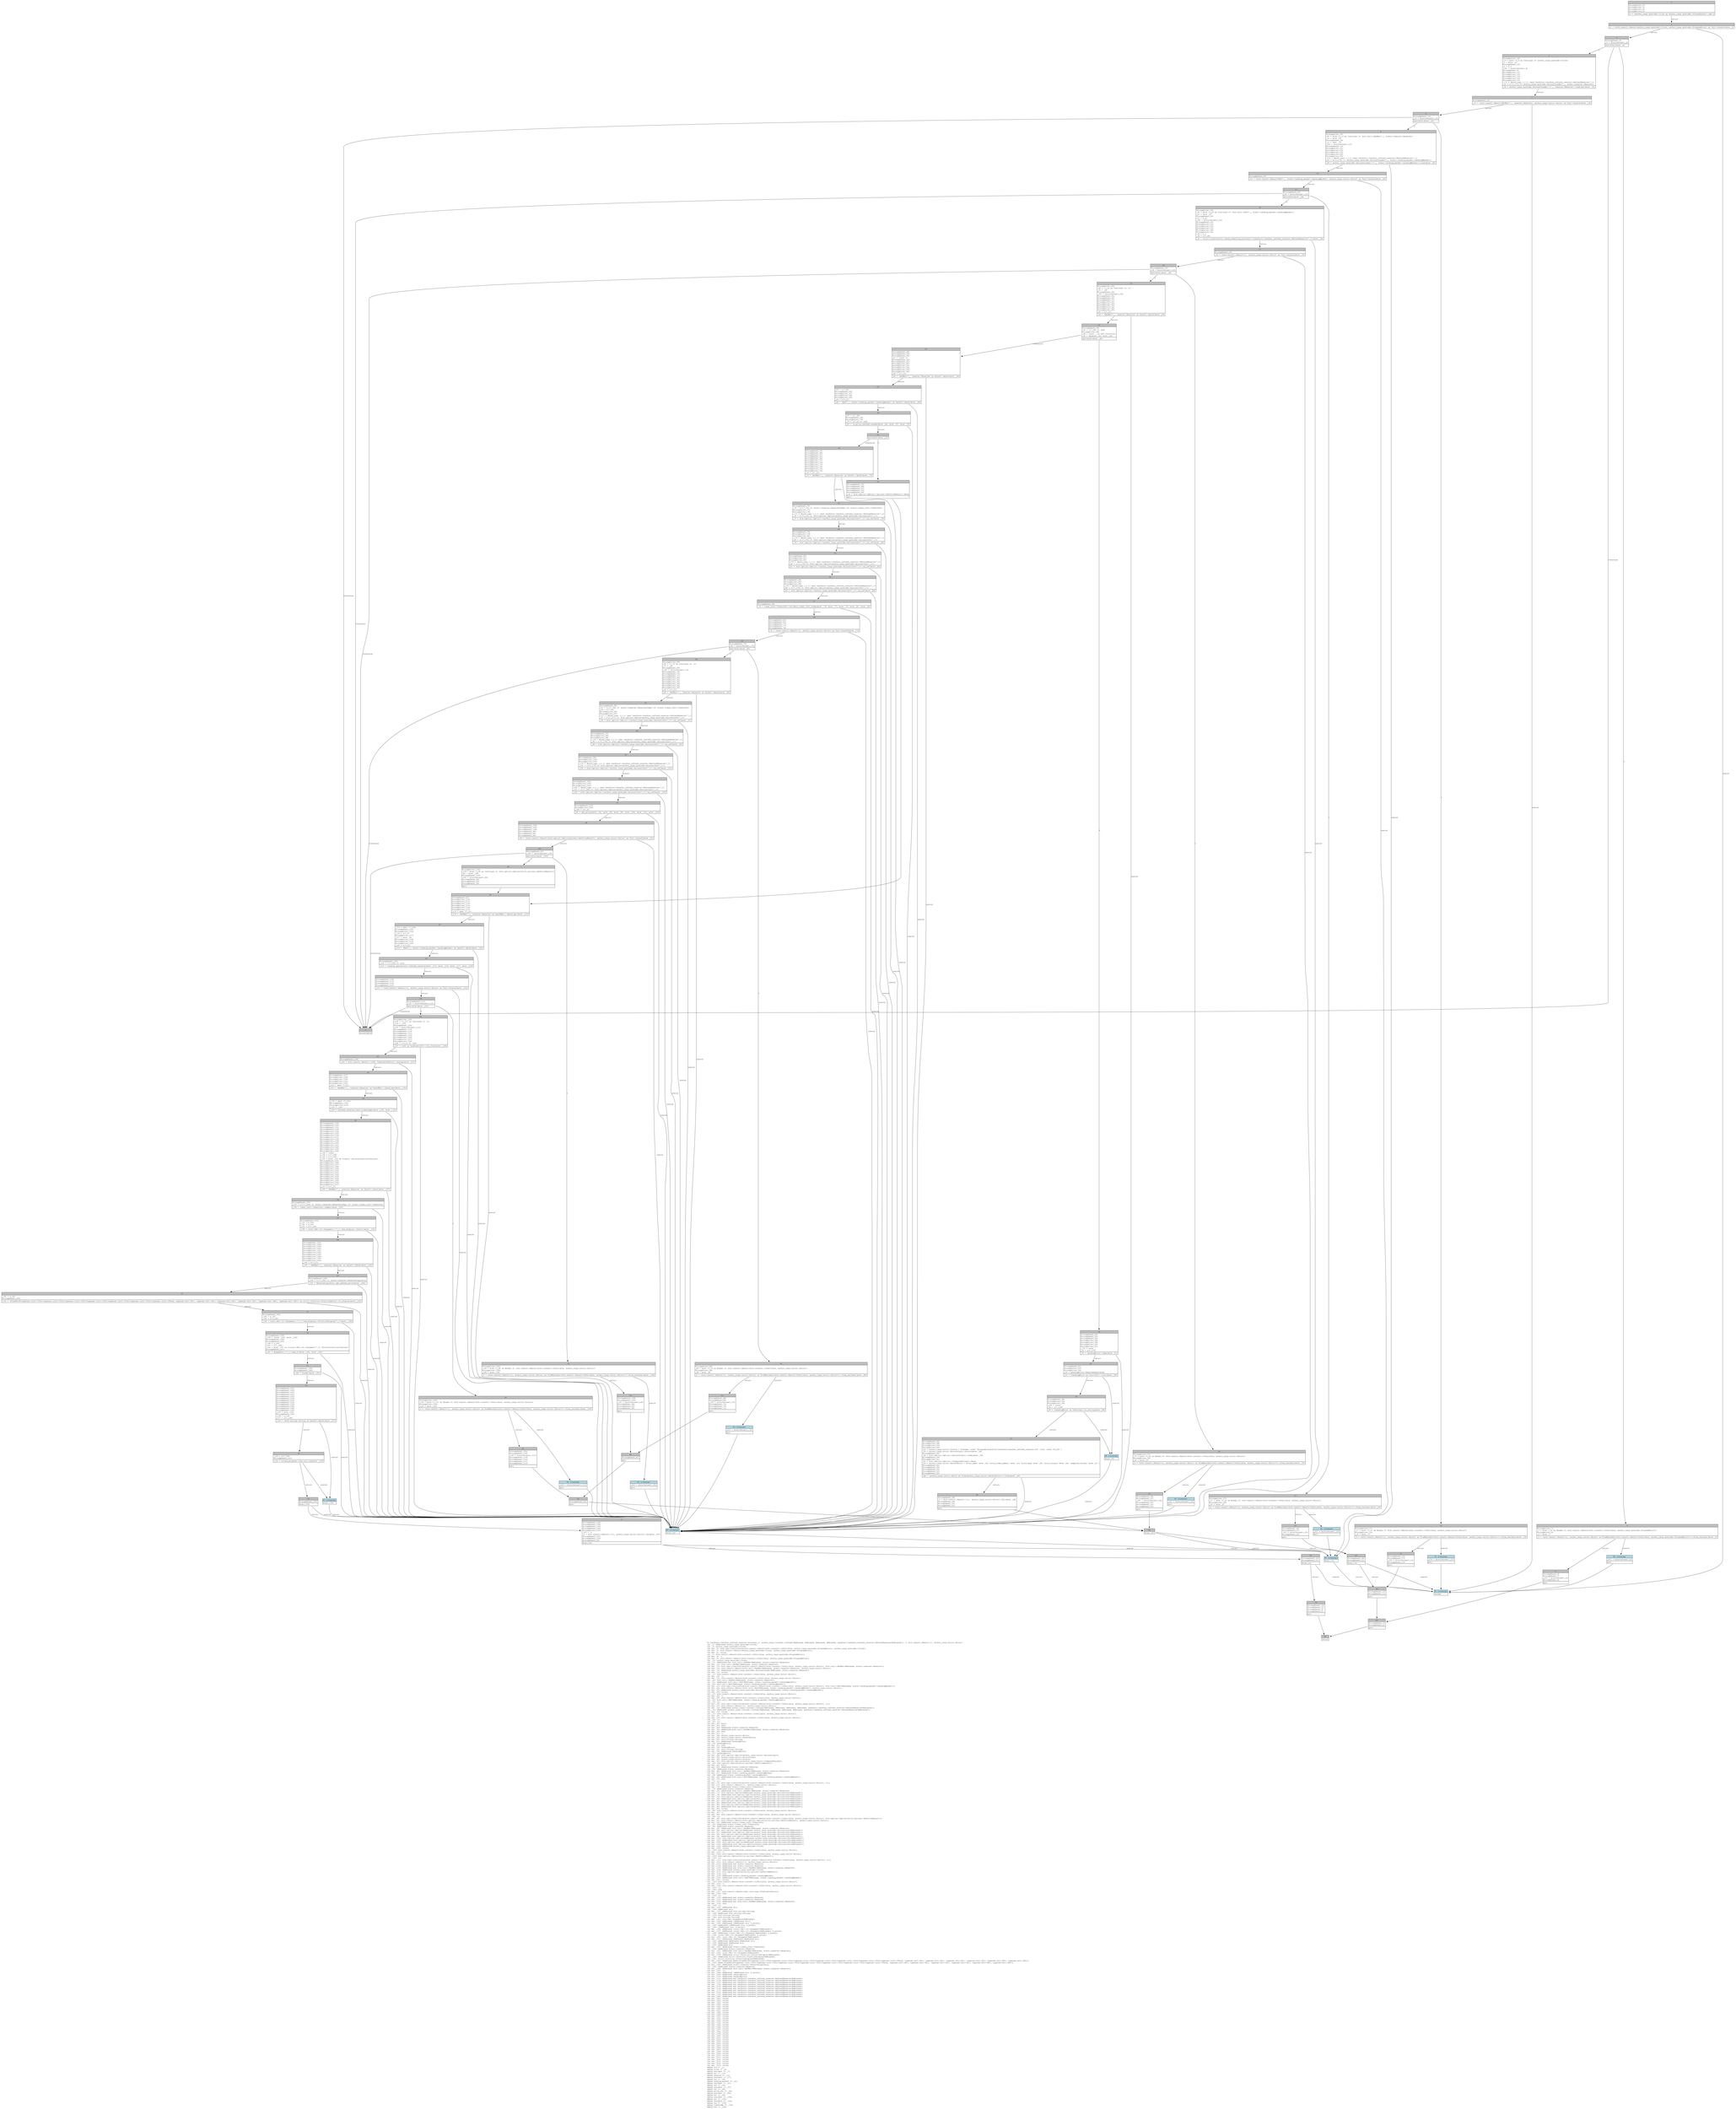 digraph Mir_0_531 {
    graph [fontname="Courier, monospace"];
    node [fontname="Courier, monospace"];
    edge [fontname="Courier, monospace"];
    label=<fn handlers::handler_refresh_reserve::process(_1: anchor_lang::context::Context&lt;ReErased, ReErased, ReErased, ReErased, handlers::handler_refresh_reserve::RefreshReserve&lt;ReErased&gt;&gt;) -&gt; std::result::Result&lt;(), anchor_lang::error::Error&gt;<br align="left"/>let _2: &amp;ReErased anchor_lang::prelude::Clock;<br align="left"/>let _3: anchor_lang::prelude::Clock;<br align="left"/>let mut _4: std::ops::ControlFlow&lt;std::result::Result&lt;std::convert::Infallible, anchor_lang::prelude::ProgramError&gt;, anchor_lang::prelude::Clock&gt;;<br align="left"/>let mut _5: std::result::Result&lt;anchor_lang::prelude::Clock, anchor_lang::prelude::ProgramError&gt;;<br align="left"/>let mut _6: isize;<br align="left"/>let _7: std::result::Result&lt;std::convert::Infallible, anchor_lang::prelude::ProgramError&gt;;<br align="left"/>let mut _8: !;<br align="left"/>let mut _9: std::result::Result&lt;std::convert::Infallible, anchor_lang::prelude::ProgramError&gt;;<br align="left"/>let _10: anchor_lang::prelude::Clock;<br align="left"/>let _11: &amp;ReErased mut std::cell::RefMut&lt;ReErased, state::reserve::Reserve&gt;;<br align="left"/>let mut _12: std::cell::RefMut&lt;ReErased, state::reserve::Reserve&gt;;<br align="left"/>let mut _13: std::ops::ControlFlow&lt;std::result::Result&lt;std::convert::Infallible, anchor_lang::error::Error&gt;, std::cell::RefMut&lt;ReErased, state::reserve::Reserve&gt;&gt;;<br align="left"/>let mut _14: std::result::Result&lt;std::cell::RefMut&lt;ReErased, state::reserve::Reserve&gt;, anchor_lang::error::Error&gt;;<br align="left"/>let mut _15: &amp;ReErased anchor_lang::prelude::AccountLoader&lt;ReErased, state::reserve::Reserve&gt;;<br align="left"/>let mut _16: isize;<br align="left"/>let _17: std::result::Result&lt;std::convert::Infallible, anchor_lang::error::Error&gt;;<br align="left"/>let mut _18: !;<br align="left"/>let mut _19: std::result::Result&lt;std::convert::Infallible, anchor_lang::error::Error&gt;;<br align="left"/>let _20: std::cell::RefMut&lt;ReErased, state::reserve::Reserve&gt;;<br align="left"/>let _21: &amp;ReErased std::cell::Ref&lt;ReErased, state::lending_market::LendingMarket&gt;;<br align="left"/>let _22: std::cell::Ref&lt;ReErased, state::lending_market::LendingMarket&gt;;<br align="left"/>let mut _23: std::ops::ControlFlow&lt;std::result::Result&lt;std::convert::Infallible, anchor_lang::error::Error&gt;, std::cell::Ref&lt;ReErased, state::lending_market::LendingMarket&gt;&gt;;<br align="left"/>let mut _24: std::result::Result&lt;std::cell::Ref&lt;ReErased, state::lending_market::LendingMarket&gt;, anchor_lang::error::Error&gt;;<br align="left"/>let mut _25: &amp;ReErased anchor_lang::prelude::AccountLoader&lt;ReErased, state::lending_market::LendingMarket&gt;;<br align="left"/>let mut _26: isize;<br align="left"/>let _27: std::result::Result&lt;std::convert::Infallible, anchor_lang::error::Error&gt;;<br align="left"/>let mut _28: !;<br align="left"/>let mut _29: std::result::Result&lt;std::convert::Infallible, anchor_lang::error::Error&gt;;<br align="left"/>let _30: std::cell::Ref&lt;ReErased, state::lending_market::LendingMarket&gt;;<br align="left"/>let _31: ();<br align="left"/>let mut _32: std::ops::ControlFlow&lt;std::result::Result&lt;std::convert::Infallible, anchor_lang::error::Error&gt;, ()&gt;;<br align="left"/>let mut _33: std::result::Result&lt;(), anchor_lang::error::Error&gt;;<br align="left"/>let mut _34: &amp;ReErased anchor_lang::context::Context&lt;ReErased, ReErased, ReErased, ReErased, handlers::handler_refresh_reserve::RefreshReserve&lt;ReErased&gt;&gt;;<br align="left"/>let _35: &amp;ReErased anchor_lang::context::Context&lt;ReErased, ReErased, ReErased, ReErased, handlers::handler_refresh_reserve::RefreshReserve&lt;ReErased&gt;&gt;;<br align="left"/>let mut _36: isize;<br align="left"/>let _37: std::result::Result&lt;std::convert::Infallible, anchor_lang::error::Error&gt;;<br align="left"/>let mut _38: !;<br align="left"/>let mut _39: std::result::Result&lt;std::convert::Infallible, anchor_lang::error::Error&gt;;<br align="left"/>let _40: ();<br align="left"/>let _41: ();<br align="left"/>let mut _42: bool;<br align="left"/>let mut _43: u64;<br align="left"/>let mut _44: &amp;ReErased state::reserve::Reserve;<br align="left"/>let mut _45: &amp;ReErased std::cell::RefMut&lt;ReErased, state::reserve::Reserve&gt;;<br align="left"/>let mut _46: u64;<br align="left"/>let mut _47: !;<br align="left"/>let mut _48: anchor_lang::error::Error;<br align="left"/>let mut _49: anchor_lang::error::AnchorError;<br align="left"/>let mut _50: std::string::String;<br align="left"/>let mut _51: &amp;ReErased LendingError;<br align="left"/>let _52: LendingError;<br align="left"/>let mut _53: u32;<br align="left"/>let mut _54: LendingError;<br align="left"/>let mut _55: std::string::String;<br align="left"/>let mut _56: &amp;ReErased LendingError;<br align="left"/>let _57: LendingError;<br align="left"/>let mut _58: std::option::Option&lt;anchor_lang::error::ErrorOrigin&gt;;<br align="left"/>let mut _59: anchor_lang::error::ErrorOrigin;<br align="left"/>let mut _60: anchor_lang::error::Source;<br align="left"/>let mut _61: std::option::Option&lt;anchor_lang::error::ComparedValues&gt;;<br align="left"/>let _62: std::option::Option&lt;utils::prices::GetPriceResult&gt;;<br align="left"/>let mut _63: bool;<br align="left"/>let mut _64: &amp;ReErased state::reserve::Reserve;<br align="left"/>let _65: &amp;ReErased state::reserve::Reserve;<br align="left"/>let mut _66: &amp;ReErased std::cell::RefMut&lt;ReErased, state::reserve::Reserve&gt;;<br align="left"/>let mut _67: &amp;ReErased state::lending_market::LendingMarket;<br align="left"/>let _68: &amp;ReErased state::lending_market::LendingMarket;<br align="left"/>let mut _69: &amp;ReErased std::cell::Ref&lt;ReErased, state::lending_market::LendingMarket&gt;;<br align="left"/>let mut _70: i64;<br align="left"/>let _71: ();<br align="left"/>let mut _72: std::ops::ControlFlow&lt;std::result::Result&lt;std::convert::Infallible, anchor_lang::error::Error&gt;, ()&gt;;<br align="left"/>let mut _73: std::result::Result&lt;(), anchor_lang::error::Error&gt;;<br align="left"/>let mut _74: &amp;ReErased state::token_info::TokenInfo;<br align="left"/>let _75: &amp;ReErased state::reserve::Reserve;<br align="left"/>let mut _76: &amp;ReErased std::cell::RefMut&lt;ReErased, state::reserve::Reserve&gt;;<br align="left"/>let mut _77: std::option::Option&lt;&amp;ReErased anchor_lang::prelude::AccountInfo&lt;ReErased&gt;&gt;;<br align="left"/>let mut _78: &amp;ReErased std::option::Option&lt;anchor_lang::prelude::AccountInfo&lt;ReErased&gt;&gt;;<br align="left"/>let mut _79: std::option::Option&lt;&amp;ReErased anchor_lang::prelude::AccountInfo&lt;ReErased&gt;&gt;;<br align="left"/>let mut _80: &amp;ReErased std::option::Option&lt;anchor_lang::prelude::AccountInfo&lt;ReErased&gt;&gt;;<br align="left"/>let mut _81: std::option::Option&lt;&amp;ReErased anchor_lang::prelude::AccountInfo&lt;ReErased&gt;&gt;;<br align="left"/>let mut _82: &amp;ReErased std::option::Option&lt;anchor_lang::prelude::AccountInfo&lt;ReErased&gt;&gt;;<br align="left"/>let mut _83: std::option::Option&lt;&amp;ReErased anchor_lang::prelude::AccountInfo&lt;ReErased&gt;&gt;;<br align="left"/>let mut _84: &amp;ReErased std::option::Option&lt;anchor_lang::prelude::AccountInfo&lt;ReErased&gt;&gt;;<br align="left"/>let mut _85: isize;<br align="left"/>let _86: std::result::Result&lt;std::convert::Infallible, anchor_lang::error::Error&gt;;<br align="left"/>let mut _87: !;<br align="left"/>let mut _88: std::result::Result&lt;std::convert::Infallible, anchor_lang::error::Error&gt;;<br align="left"/>let _89: ();<br align="left"/>let mut _90: std::ops::ControlFlow&lt;std::result::Result&lt;std::convert::Infallible, anchor_lang::error::Error&gt;, std::option::Option&lt;utils::prices::GetPriceResult&gt;&gt;;<br align="left"/>let mut _91: std::result::Result&lt;std::option::Option&lt;utils::prices::GetPriceResult&gt;, anchor_lang::error::Error&gt;;<br align="left"/>let mut _92: &amp;ReErased state::token_info::TokenInfo;<br align="left"/>let _93: &amp;ReErased state::token_info::TokenInfo;<br align="left"/>let _94: &amp;ReErased state::reserve::Reserve;<br align="left"/>let mut _95: &amp;ReErased std::cell::RefMut&lt;ReErased, state::reserve::Reserve&gt;;<br align="left"/>let mut _96: std::option::Option&lt;&amp;ReErased anchor_lang::prelude::AccountInfo&lt;ReErased&gt;&gt;;<br align="left"/>let mut _97: &amp;ReErased std::option::Option&lt;anchor_lang::prelude::AccountInfo&lt;ReErased&gt;&gt;;<br align="left"/>let mut _98: std::option::Option&lt;&amp;ReErased anchor_lang::prelude::AccountInfo&lt;ReErased&gt;&gt;;<br align="left"/>let mut _99: &amp;ReErased std::option::Option&lt;anchor_lang::prelude::AccountInfo&lt;ReErased&gt;&gt;;<br align="left"/>let mut _100: std::option::Option&lt;&amp;ReErased anchor_lang::prelude::AccountInfo&lt;ReErased&gt;&gt;;<br align="left"/>let mut _101: &amp;ReErased std::option::Option&lt;anchor_lang::prelude::AccountInfo&lt;ReErased&gt;&gt;;<br align="left"/>let mut _102: std::option::Option&lt;&amp;ReErased anchor_lang::prelude::AccountInfo&lt;ReErased&gt;&gt;;<br align="left"/>let mut _103: &amp;ReErased std::option::Option&lt;anchor_lang::prelude::AccountInfo&lt;ReErased&gt;&gt;;<br align="left"/>let mut _104: &amp;ReErased anchor_lang::prelude::Clock;<br align="left"/>let mut _105: isize;<br align="left"/>let _106: std::result::Result&lt;std::convert::Infallible, anchor_lang::error::Error&gt;;<br align="left"/>let mut _107: !;<br align="left"/>let mut _108: std::result::Result&lt;std::convert::Infallible, anchor_lang::error::Error&gt;;<br align="left"/>let _109: std::option::Option&lt;utils::prices::GetPriceResult&gt;;<br align="left"/>let _110: ();<br align="left"/>let mut _111: std::ops::ControlFlow&lt;std::result::Result&lt;std::convert::Infallible, anchor_lang::error::Error&gt;, ()&gt;;<br align="left"/>let mut _112: std::result::Result&lt;(), anchor_lang::error::Error&gt;;<br align="left"/>let mut _113: &amp;ReErased mut state::reserve::Reserve;<br align="left"/>let mut _114: &amp;ReErased mut state::reserve::Reserve;<br align="left"/>let mut _115: &amp;ReErased mut std::cell::RefMut&lt;ReErased, state::reserve::Reserve&gt;;<br align="left"/>let mut _116: &amp;ReErased anchor_lang::prelude::Clock;<br align="left"/>let mut _117: std::option::Option&lt;utils::prices::GetPriceResult&gt;;<br align="left"/>let mut _118: u16;<br align="left"/>let mut _119: &amp;ReErased state::lending_market::LendingMarket;<br align="left"/>let mut _120: &amp;ReErased std::cell::Ref&lt;ReErased, state::lending_market::LendingMarket&gt;;<br align="left"/>let mut _121: isize;<br align="left"/>let _122: std::result::Result&lt;std::convert::Infallible, anchor_lang::error::Error&gt;;<br align="left"/>let mut _123: !;<br align="left"/>let mut _124: std::result::Result&lt;std::convert::Infallible, anchor_lang::error::Error&gt;;<br align="left"/>let _125: ();<br align="left"/>let _126: u64;<br align="left"/>let mut _127: std::result::Result&lt;u64, std::num::TryFromIntError&gt;;<br align="left"/>let mut _128: i64;<br align="left"/>let _129: ();<br align="left"/>let mut _130: &amp;ReErased mut state::reserve::Reserve;<br align="left"/>let mut _131: &amp;ReErased mut state::reserve::Reserve;<br align="left"/>let mut _132: &amp;ReErased mut std::cell::RefMut&lt;ReErased, state::reserve::Reserve&gt;;<br align="left"/>let mut _133: u64;<br align="left"/>let _134: ();<br align="left"/>let mut _135: &amp;ReErased str;<br align="left"/>let _136: &amp;ReErased str;<br align="left"/>let mut _137: &amp;ReErased std::string::String;<br align="left"/>let _138: &amp;ReErased std::string::String;<br align="left"/>let _139: std::string::String;<br align="left"/>let _140: std::string::String;<br align="left"/>let mut _141: std::fmt::Arguments&lt;ReErased&gt;;<br align="left"/>let mut _142: &amp;ReErased [&amp;ReErased str];<br align="left"/>let mut _143: &amp;ReErased [&amp;ReErased str; 2_usize];<br align="left"/>let _144: &amp;ReErased [&amp;ReErased str; 2_usize];<br align="left"/>let _145: [&amp;ReErased str; 2_usize];<br align="left"/>let mut _146: &amp;ReErased [core::fmt::rt::Argument&lt;ReErased&gt;];<br align="left"/>let mut _147: &amp;ReErased [core::fmt::rt::Argument&lt;ReErased&gt;; 2_usize];<br align="left"/>let _148: &amp;ReErased [core::fmt::rt::Argument&lt;ReErased&gt;; 2_usize];<br align="left"/>let _149: [core::fmt::rt::Argument&lt;ReErased&gt;; 2_usize];<br align="left"/>let mut _150: core::fmt::rt::Argument&lt;ReErased&gt;;<br align="left"/>let mut _151: &amp;ReErased &amp;ReErased &amp;ReErased str;<br align="left"/>let _152: &amp;ReErased &amp;ReErased &amp;ReErased str;<br align="left"/>let _153: &amp;ReErased &amp;ReErased str;<br align="left"/>let _154: &amp;ReErased str;<br align="left"/>let mut _155: &amp;ReErased state::token_info::TokenInfo;<br align="left"/>let _156: &amp;ReErased state::reserve::Reserve;<br align="left"/>let mut _157: &amp;ReErased std::cell::RefMut&lt;ReErased, state::reserve::Reserve&gt;;<br align="left"/>let mut _158: core::fmt::rt::Argument&lt;ReErased&gt;;<br align="left"/>let mut _159: &amp;ReErased utils::fraction::FractionDisplay&lt;ReErased&gt;;<br align="left"/>let _160: &amp;ReErased utils::fraction::FractionDisplay&lt;ReErased&gt;;<br align="left"/>let _161: utils::fraction::FractionDisplay&lt;ReErased&gt;;<br align="left"/>let mut _162: &amp;ReErased fixed::FixedU128&lt;typenum::uint::UInt&lt;typenum::uint::UInt&lt;typenum::uint::UInt&lt;typenum::uint::UInt&lt;typenum::uint::UInt&lt;typenum::uint::UInt&lt;typenum::uint::UTerm, typenum::bit::B1&gt;, typenum::bit::B1&gt;, typenum::bit::B1&gt;, typenum::bit::B1&gt;, typenum::bit::B0&gt;, typenum::bit::B0&gt;&gt;;<br align="left"/>let _163: fixed::FixedU128&lt;typenum::uint::UInt&lt;typenum::uint::UInt&lt;typenum::uint::UInt&lt;typenum::uint::UInt&lt;typenum::uint::UInt&lt;typenum::uint::UInt&lt;typenum::uint::UTerm, typenum::bit::B1&gt;, typenum::bit::B1&gt;, typenum::bit::B1&gt;, typenum::bit::B1&gt;, typenum::bit::B0&gt;, typenum::bit::B0&gt;&gt;;<br align="left"/>let mut _164: &amp;ReErased state::reserve::ReserveLiquidity;<br align="left"/>let _165: &amp;ReErased state::reserve::Reserve;<br align="left"/>let mut _166: &amp;ReErased std::cell::RefMut&lt;ReErased, state::reserve::Reserve&gt;;<br align="left"/>let mut _167: ();<br align="left"/>let mut _168: &amp;ReErased [&amp;ReErased str; 2_usize];<br align="left"/>let mut _169: &amp;ReErased LendingError;<br align="left"/>let mut _170: &amp;ReErased LendingError;<br align="left"/>let mut _171: &amp;ReErased mut handlers::handler_refresh_reserve::RefreshReserve&lt;ReErased&gt;;<br align="left"/>let mut _172: &amp;ReErased mut handlers::handler_refresh_reserve::RefreshReserve&lt;ReErased&gt;;<br align="left"/>let mut _173: &amp;ReErased mut handlers::handler_refresh_reserve::RefreshReserve&lt;ReErased&gt;;<br align="left"/>let mut _174: &amp;ReErased mut handlers::handler_refresh_reserve::RefreshReserve&lt;ReErased&gt;;<br align="left"/>let mut _175: &amp;ReErased mut handlers::handler_refresh_reserve::RefreshReserve&lt;ReErased&gt;;<br align="left"/>let mut _176: &amp;ReErased mut handlers::handler_refresh_reserve::RefreshReserve&lt;ReErased&gt;;<br align="left"/>let mut _177: &amp;ReErased mut handlers::handler_refresh_reserve::RefreshReserve&lt;ReErased&gt;;<br align="left"/>let mut _178: &amp;ReErased mut handlers::handler_refresh_reserve::RefreshReserve&lt;ReErased&gt;;<br align="left"/>let mut _179: &amp;ReErased mut handlers::handler_refresh_reserve::RefreshReserve&lt;ReErased&gt;;<br align="left"/>let mut _180: &amp;ReErased mut handlers::handler_refresh_reserve::RefreshReserve&lt;ReErased&gt;;<br align="left"/>let mut _181: isize;<br align="left"/>let mut _182: isize;<br align="left"/>let mut _183: isize;<br align="left"/>let mut _184: isize;<br align="left"/>let mut _185: isize;<br align="left"/>let mut _186: isize;<br align="left"/>let mut _187: isize;<br align="left"/>let mut _188: isize;<br align="left"/>let mut _189: isize;<br align="left"/>let mut _190: isize;<br align="left"/>let mut _191: isize;<br align="left"/>let mut _192: isize;<br align="left"/>let mut _193: isize;<br align="left"/>let mut _194: isize;<br align="left"/>let mut _195: isize;<br align="left"/>let mut _196: isize;<br align="left"/>let mut _197: isize;<br align="left"/>let mut _198: isize;<br align="left"/>let mut _199: isize;<br align="left"/>let mut _200: isize;<br align="left"/>let mut _201: isize;<br align="left"/>let mut _202: isize;<br align="left"/>let mut _203: isize;<br align="left"/>let mut _204: isize;<br align="left"/>let mut _205: isize;<br align="left"/>let mut _206: isize;<br align="left"/>let mut _207: isize;<br align="left"/>let mut _208: isize;<br align="left"/>let mut _209: isize;<br align="left"/>let mut _210: isize;<br align="left"/>let mut _211: isize;<br align="left"/>let mut _212: isize;<br align="left"/>let mut _213: isize;<br align="left"/>let mut _214: isize;<br align="left"/>let mut _215: isize;<br align="left"/>debug ctx =&gt; _1;<br align="left"/>debug clock =&gt; _2;<br align="left"/>debug residual =&gt; _7;<br align="left"/>debug val =&gt; _10;<br align="left"/>debug reserve =&gt; _11;<br align="left"/>debug residual =&gt; _17;<br align="left"/>debug val =&gt; _20;<br align="left"/>debug lending_market =&gt; _21;<br align="left"/>debug residual =&gt; _27;<br align="left"/>debug val =&gt; _30;<br align="left"/>debug residual =&gt; _37;<br align="left"/>debug val =&gt; _40;<br align="left"/>debug price_res =&gt; _62;<br align="left"/>debug residual =&gt; _86;<br align="left"/>debug val =&gt; _89;<br align="left"/>debug residual =&gt; _106;<br align="left"/>debug val =&gt; _109;<br align="left"/>debug residual =&gt; _122;<br align="left"/>debug val =&gt; _125;<br align="left"/>debug timestamp =&gt; _126;<br align="left"/>debug res =&gt; _140;<br align="left"/>>;
    bb0__0_531 [shape="none", label=<<table border="0" cellborder="1" cellspacing="0"><tr><td bgcolor="gray" align="center" colspan="1">0</td></tr><tr><td align="left" balign="left">StorageLive(_2)<br/>StorageLive(_3)<br/>StorageLive(_4)<br/>StorageLive(_5)<br/></td></tr><tr><td align="left">_5 = &lt;anchor_lang::prelude::Clock as anchor_lang::prelude::SolanaSysvar&gt;::get()</td></tr></table>>];
    bb1__0_531 [shape="none", label=<<table border="0" cellborder="1" cellspacing="0"><tr><td bgcolor="gray" align="center" colspan="1">1</td></tr><tr><td align="left">_4 = &lt;std::result::Result&lt;anchor_lang::prelude::Clock, anchor_lang::prelude::ProgramError&gt; as Try&gt;::branch(move _5)</td></tr></table>>];
    bb2__0_531 [shape="none", label=<<table border="0" cellborder="1" cellspacing="0"><tr><td bgcolor="gray" align="center" colspan="1">2</td></tr><tr><td align="left" balign="left">StorageDead(_5)<br/>_6 = discriminant(_4)<br/></td></tr><tr><td align="left">switchInt(move _6)</td></tr></table>>];
    bb3__0_531 [shape="none", label=<<table border="0" cellborder="1" cellspacing="0"><tr><td bgcolor="gray" align="center" colspan="1">3</td></tr><tr><td align="left" balign="left">StorageLive(_10)<br/>_10 = move ((_4 as Continue).0: anchor_lang::prelude::Clock)<br/>_3 = move _10<br/>StorageDead(_10)<br/>_2 = &amp;_3<br/>_181 = discriminant(_4)<br/>StorageDead(_4)<br/>StorageLive(_11)<br/>StorageLive(_12)<br/>StorageLive(_13)<br/>StorageLive(_14)<br/>StorageLive(_15)<br/>_171 = deref_copy (_1.1: &amp;mut handlers::handler_refresh_reserve::RefreshReserve&lt;'_&gt;)<br/>_15 = &amp;((*_171).0: anchor_lang::prelude::AccountLoader&lt;'_, state::reserve::Reserve&gt;)<br/></td></tr><tr><td align="left">_14 = anchor_lang::prelude::AccountLoader::&lt;'_, reserve::Reserve&gt;::load_mut(move _15)</td></tr></table>>];
    bb4__0_531 [shape="none", label=<<table border="0" cellborder="1" cellspacing="0"><tr><td bgcolor="gray" align="center" colspan="1">4</td></tr><tr><td align="left">unreachable</td></tr></table>>];
    bb5__0_531 [shape="none", label=<<table border="0" cellborder="1" cellspacing="0"><tr><td bgcolor="gray" align="center" colspan="1">5</td></tr><tr><td align="left" balign="left">StorageLive(_7)<br/>_7 = move ((_4 as Break).0: std::result::Result&lt;std::convert::Infallible, anchor_lang::prelude::ProgramError&gt;)<br/>StorageLive(_9)<br/>_9 = move _7<br/></td></tr><tr><td align="left">_0 = &lt;std::result::Result&lt;(), anchor_lang::error::Error&gt; as FromResidual&lt;std::result::Result&lt;Infallible, anchor_lang::prelude::ProgramError&gt;&gt;&gt;::from_residual(move _9)</td></tr></table>>];
    bb6__0_531 [shape="none", label=<<table border="0" cellborder="1" cellspacing="0"><tr><td bgcolor="gray" align="center" colspan="1">6</td></tr><tr><td align="left" balign="left">StorageDead(_9)<br/>StorageDead(_7)<br/>_207 = discriminant(_4)<br/>StorageDead(_4)<br/></td></tr><tr><td align="left">goto</td></tr></table>>];
    bb7__0_531 [shape="none", label=<<table border="0" cellborder="1" cellspacing="0"><tr><td bgcolor="gray" align="center" colspan="1">7</td></tr><tr><td align="left" balign="left">StorageDead(_15)<br/></td></tr><tr><td align="left">_13 = &lt;std::result::Result&lt;RefMut&lt;'_, reserve::Reserve&gt;, anchor_lang::error::Error&gt; as Try&gt;::branch(move _14)</td></tr></table>>];
    bb8__0_531 [shape="none", label=<<table border="0" cellborder="1" cellspacing="0"><tr><td bgcolor="gray" align="center" colspan="1">8</td></tr><tr><td align="left" balign="left">StorageDead(_14)<br/>_16 = discriminant(_13)<br/></td></tr><tr><td align="left">switchInt(move _16)</td></tr></table>>];
    bb9__0_531 [shape="none", label=<<table border="0" cellborder="1" cellspacing="0"><tr><td bgcolor="gray" align="center" colspan="1">9</td></tr><tr><td align="left" balign="left">StorageLive(_20)<br/>_20 = move ((_13 as Continue).0: std::cell::RefMut&lt;'_, state::reserve::Reserve&gt;)<br/>_12 = move _20<br/>StorageDead(_20)<br/>_11 = &amp;mut _12<br/>_183 = discriminant(_13)<br/>StorageDead(_13)<br/>StorageLive(_21)<br/>StorageLive(_22)<br/>StorageLive(_23)<br/>StorageLive(_24)<br/>StorageLive(_25)<br/>_172 = deref_copy (_1.1: &amp;mut handlers::handler_refresh_reserve::RefreshReserve&lt;'_&gt;)<br/>_25 = &amp;((*_172).1: anchor_lang::prelude::AccountLoader&lt;'_, state::lending_market::LendingMarket&gt;)<br/></td></tr><tr><td align="left">_24 = anchor_lang::prelude::AccountLoader::&lt;'_, state::lending_market::LendingMarket&gt;::load(move _25)</td></tr></table>>];
    bb10__0_531 [shape="none", label=<<table border="0" cellborder="1" cellspacing="0"><tr><td bgcolor="gray" align="center" colspan="1">10</td></tr><tr><td align="left" balign="left">StorageLive(_17)<br/>_17 = move ((_13 as Break).0: std::result::Result&lt;std::convert::Infallible, anchor_lang::error::Error&gt;)<br/>StorageLive(_19)<br/>_19 = move _17<br/></td></tr><tr><td align="left">_0 = &lt;std::result::Result&lt;(), anchor_lang::error::Error&gt; as FromResidual&lt;std::result::Result&lt;Infallible, anchor_lang::error::Error&gt;&gt;&gt;::from_residual(move _19)</td></tr></table>>];
    bb11__0_531 [shape="none", label=<<table border="0" cellborder="1" cellspacing="0"><tr><td bgcolor="gray" align="center" colspan="1">11</td></tr><tr><td align="left" balign="left">StorageDead(_19)<br/>StorageDead(_17)<br/>_205 = discriminant(_13)<br/>StorageDead(_13)<br/></td></tr><tr><td align="left">goto</td></tr></table>>];
    bb12__0_531 [shape="none", label=<<table border="0" cellborder="1" cellspacing="0"><tr><td bgcolor="gray" align="center" colspan="1">12</td></tr><tr><td align="left" balign="left">StorageDead(_25)<br/></td></tr><tr><td align="left">_23 = &lt;std::result::Result&lt;Ref&lt;'_, state::lending_market::LendingMarket&gt;, anchor_lang::error::Error&gt; as Try&gt;::branch(move _24)</td></tr></table>>];
    bb13__0_531 [shape="none", label=<<table border="0" cellborder="1" cellspacing="0"><tr><td bgcolor="gray" align="center" colspan="1">13</td></tr><tr><td align="left" balign="left">StorageDead(_24)<br/>_26 = discriminant(_23)<br/></td></tr><tr><td align="left">switchInt(move _26)</td></tr></table>>];
    bb14__0_531 [shape="none", label=<<table border="0" cellborder="1" cellspacing="0"><tr><td bgcolor="gray" align="center" colspan="1">14</td></tr><tr><td align="left" balign="left">StorageLive(_30)<br/>_30 = move ((_23 as Continue).0: std::cell::Ref&lt;'_, state::lending_market::LendingMarket&gt;)<br/>_22 = move _30<br/>StorageDead(_30)<br/>_21 = &amp;_22<br/>_185 = discriminant(_23)<br/>StorageDead(_23)<br/>StorageLive(_31)<br/>StorageLive(_32)<br/>StorageLive(_33)<br/>StorageLive(_34)<br/>StorageLive(_35)<br/>_35 = &amp;_1<br/>_34 = &amp;(*_35)<br/></td></tr><tr><td align="left">_33 = utils::constraints::check_remaining_accounts::&lt;handlers::handler_refresh_reserve::RefreshReserve&lt;'_&gt;&gt;(move _34)</td></tr></table>>];
    bb15__0_531 [shape="none", label=<<table border="0" cellborder="1" cellspacing="0"><tr><td bgcolor="gray" align="center" colspan="1">15</td></tr><tr><td align="left" balign="left">StorageLive(_27)<br/>_27 = move ((_23 as Break).0: std::result::Result&lt;std::convert::Infallible, anchor_lang::error::Error&gt;)<br/>StorageLive(_29)<br/>_29 = move _27<br/></td></tr><tr><td align="left">_0 = &lt;std::result::Result&lt;(), anchor_lang::error::Error&gt; as FromResidual&lt;std::result::Result&lt;Infallible, anchor_lang::error::Error&gt;&gt;&gt;::from_residual(move _29)</td></tr></table>>];
    bb16__0_531 [shape="none", label=<<table border="0" cellborder="1" cellspacing="0"><tr><td bgcolor="gray" align="center" colspan="1">16</td></tr><tr><td align="left" balign="left">StorageDead(_29)<br/>StorageDead(_27)<br/>_203 = discriminant(_23)<br/>StorageDead(_23)<br/></td></tr><tr><td align="left">goto</td></tr></table>>];
    bb17__0_531 [shape="none", label=<<table border="0" cellborder="1" cellspacing="0"><tr><td bgcolor="gray" align="center" colspan="1">17</td></tr><tr><td align="left" balign="left">StorageDead(_34)<br/></td></tr><tr><td align="left">_32 = &lt;std::result::Result&lt;(), anchor_lang::error::Error&gt; as Try&gt;::branch(move _33)</td></tr></table>>];
    bb18__0_531 [shape="none", label=<<table border="0" cellborder="1" cellspacing="0"><tr><td bgcolor="gray" align="center" colspan="1">18</td></tr><tr><td align="left" balign="left">StorageDead(_33)<br/>_36 = discriminant(_32)<br/></td></tr><tr><td align="left">switchInt(move _36)</td></tr></table>>];
    bb19__0_531 [shape="none", label=<<table border="0" cellborder="1" cellspacing="0"><tr><td bgcolor="gray" align="center" colspan="1">19</td></tr><tr><td align="left" balign="left">StorageLive(_40)<br/>_40 = ((_32 as Continue).0: ())<br/>_31 = _40<br/>StorageDead(_40)<br/>_187 = discriminant(_32)<br/>StorageDead(_35)<br/>StorageDead(_32)<br/>StorageDead(_31)<br/>StorageLive(_41)<br/>StorageLive(_42)<br/>StorageLive(_43)<br/>StorageLive(_44)<br/>StorageLive(_45)<br/>_45 = &amp;(*_11)<br/></td></tr><tr><td align="left">_44 = &lt;RefMut&lt;'_, reserve::Reserve&gt; as Deref&gt;::deref(move _45)</td></tr></table>>];
    bb20__0_531 [shape="none", label=<<table border="0" cellborder="1" cellspacing="0"><tr><td bgcolor="gray" align="center" colspan="1">20</td></tr><tr><td align="left" balign="left">StorageLive(_37)<br/>_37 = move ((_32 as Break).0: std::result::Result&lt;std::convert::Infallible, anchor_lang::error::Error&gt;)<br/>StorageLive(_39)<br/>_39 = move _37<br/></td></tr><tr><td align="left">_0 = &lt;std::result::Result&lt;(), anchor_lang::error::Error&gt; as FromResidual&lt;std::result::Result&lt;Infallible, anchor_lang::error::Error&gt;&gt;&gt;::from_residual(move _39)</td></tr></table>>];
    bb21__0_531 [shape="none", label=<<table border="0" cellborder="1" cellspacing="0"><tr><td bgcolor="gray" align="center" colspan="1">21</td></tr><tr><td align="left" balign="left">StorageDead(_39)<br/>StorageDead(_37)<br/>_201 = discriminant(_32)<br/>StorageDead(_35)<br/>StorageDead(_32)<br/>StorageDead(_31)<br/></td></tr><tr><td align="left">goto</td></tr></table>>];
    bb22__0_531 [shape="none", label=<<table border="0" cellborder="1" cellspacing="0"><tr><td bgcolor="gray" align="center" colspan="1">22</td></tr><tr><td align="left" balign="left">StorageDead(_45)<br/>_43 = ((*_44).0: u64)<br/>StorageLive(_46)<br/>_46 = const _ as u64 (IntToInt)<br/>_42 = Eq(move _43, move _46)<br/></td></tr><tr><td align="left">switchInt(move _42)</td></tr></table>>];
    bb23__0_531 [shape="none", label=<<table border="0" cellborder="1" cellspacing="0"><tr><td bgcolor="gray" align="center" colspan="1">23</td></tr><tr><td align="left" balign="left">StorageDead(_46)<br/>StorageDead(_43)<br/>StorageDead(_44)<br/>_41 = const ()<br/>StorageDead(_42)<br/>StorageDead(_41)<br/>StorageLive(_62)<br/>StorageLive(_63)<br/>StorageLive(_64)<br/>StorageLive(_65)<br/>StorageLive(_66)<br/>_66 = &amp;(*_11)<br/></td></tr><tr><td align="left">_65 = &lt;RefMut&lt;'_, reserve::Reserve&gt; as Deref&gt;::deref(move _66)</td></tr></table>>];
    bb24__0_531 [shape="none", label=<<table border="0" cellborder="1" cellspacing="0"><tr><td bgcolor="gray" align="center" colspan="1">24</td></tr><tr><td align="left" balign="left">StorageDead(_46)<br/>StorageDead(_43)<br/>StorageDead(_44)<br/>StorageLive(_48)<br/>StorageLive(_49)<br/>StorageLive(_50)<br/>StorageLive(_51)<br/>_170 = const _<br/>_51 = &amp;(*_170)<br/></td></tr><tr><td align="left">_50 = LendingError::name(move _51)</td></tr></table>>];
    bb25__0_531 [shape="none", label=<<table border="0" cellborder="1" cellspacing="0"><tr><td bgcolor="gray" align="center" colspan="1">25</td></tr><tr><td align="left" balign="left">StorageDead(_51)<br/>StorageLive(_53)<br/>StorageLive(_54)<br/>_54 = LendingError::ReserveDeprecated<br/></td></tr><tr><td align="left">_53 = &lt;LendingError as Into&lt;u32&gt;&gt;::into(move _54)</td></tr></table>>];
    bb26__0_531 [shape="none", label=<<table border="0" cellborder="1" cellspacing="0"><tr><td bgcolor="gray" align="center" colspan="1">26</td></tr><tr><td align="left" balign="left">StorageDead(_54)<br/>StorageLive(_55)<br/>StorageLive(_56)<br/>_169 = const _<br/>_56 = &amp;(*_169)<br/></td></tr><tr><td align="left">_55 = &lt;LendingError as ToString&gt;::to_string(move _56)</td></tr></table>>];
    bb27__0_531 [shape="none", label=<<table border="0" cellborder="1" cellspacing="0"><tr><td bgcolor="gray" align="center" colspan="1">27</td></tr><tr><td align="left" balign="left">StorageDead(_56)<br/>StorageLive(_58)<br/>StorageLive(_59)<br/>StorageLive(_60)<br/>_60 = anchor_lang::error::Source { filename: const &quot;programs\\klend\\src\\handlers\\handler_refresh_reserve.rs&quot;, line: const 18_u32 }<br/>_59 = anchor_lang::error::ErrorOrigin::Source(move _60)<br/>StorageDead(_60)<br/>_58 = std::option::Option::&lt;ErrorOrigin&gt;::Some(move _59)<br/>StorageDead(_59)<br/>StorageLive(_61)<br/>_61 = std::option::Option::&lt;ComparedValues&gt;::None<br/>_49 = anchor_lang::error::AnchorError { error_name: move _50, error_code_number: move _53, error_msg: move _55, error_origin: move _58, compared_values: move _61 }<br/>StorageDead(_61)<br/>StorageDead(_58)<br/>StorageDead(_55)<br/>StorageDead(_53)<br/>StorageDead(_50)<br/></td></tr><tr><td align="left">_48 = &lt;anchor_lang::error::Error as From&lt;anchor_lang::error::AnchorError&gt;&gt;::from(move _49)</td></tr></table>>];
    bb28__0_531 [shape="none", label=<<table border="0" cellborder="1" cellspacing="0"><tr><td bgcolor="gray" align="center" colspan="1">28</td></tr><tr><td align="left" balign="left">StorageDead(_49)<br/>_0 = std::result::Result::&lt;(), anchor_lang::error::Error&gt;::Err(move _48)<br/>StorageDead(_48)<br/>StorageDead(_42)<br/>StorageDead(_41)<br/></td></tr><tr><td align="left">goto</td></tr></table>>];
    bb29__0_531 [shape="none", label=<<table border="0" cellborder="1" cellspacing="0"><tr><td bgcolor="gray" align="center" colspan="1">29</td></tr><tr><td align="left" balign="left">_64 = &amp;(*_65)<br/>StorageDead(_66)<br/>StorageLive(_67)<br/>StorageLive(_68)<br/>StorageLive(_69)<br/>_69 = &amp;(*_21)<br/></td></tr><tr><td align="left">_68 = &lt;Ref&lt;'_, state::lending_market::LendingMarket&gt; as Deref&gt;::deref(move _69)</td></tr></table>>];
    bb30__0_531 [shape="none", label=<<table border="0" cellborder="1" cellspacing="0"><tr><td bgcolor="gray" align="center" colspan="1">30</td></tr><tr><td align="left" balign="left">_67 = &amp;(*_68)<br/>StorageDead(_69)<br/>StorageLive(_70)<br/>_70 = ((*_2).4: i64)<br/></td></tr><tr><td align="left">_63 = is_price_refresh_needed(move _64, move _67, move _70)</td></tr></table>>];
    bb31__0_531 [shape="none", label=<<table border="0" cellborder="1" cellspacing="0"><tr><td bgcolor="gray" align="center" colspan="1">31</td></tr><tr><td align="left">switchInt(move _63)</td></tr></table>>];
    bb32__0_531 [shape="none", label=<<table border="0" cellborder="1" cellspacing="0"><tr><td bgcolor="gray" align="center" colspan="1">32</td></tr><tr><td align="left" balign="left">StorageDead(_70)<br/>StorageDead(_68)<br/>StorageDead(_67)<br/>StorageDead(_65)<br/>StorageDead(_64)<br/>StorageLive(_71)<br/>StorageLive(_72)<br/>StorageLive(_73)<br/>StorageLive(_74)<br/>StorageLive(_75)<br/>StorageLive(_76)<br/>_76 = &amp;(*_11)<br/></td></tr><tr><td align="left">_75 = &lt;RefMut&lt;'_, reserve::Reserve&gt; as Deref&gt;::deref(move _76)</td></tr></table>>];
    bb33__0_531 [shape="none", label=<<table border="0" cellborder="1" cellspacing="0"><tr><td bgcolor="gray" align="center" colspan="1">33</td></tr><tr><td align="left" balign="left">StorageDead(_76)<br/>_74 = &amp;(((*_75).9: state::reserve::ReserveConfig).19: state::token_info::TokenInfo)<br/>StorageLive(_77)<br/>StorageLive(_78)<br/>_173 = deref_copy (_1.1: &amp;mut handlers::handler_refresh_reserve::RefreshReserve&lt;'_&gt;)<br/>_78 = &amp;((*_173).2: std::option::Option&lt;anchor_lang::prelude::AccountInfo&lt;'_&gt;&gt;)<br/></td></tr><tr><td align="left">_77 = std::option::Option::&lt;anchor_lang::prelude::AccountInfo&lt;'_&gt;&gt;::as_ref(move _78)</td></tr></table>>];
    bb34__0_531 [shape="none", label=<<table border="0" cellborder="1" cellspacing="0"><tr><td bgcolor="gray" align="center" colspan="1">34</td></tr><tr><td align="left" balign="left">StorageDead(_78)<br/>StorageLive(_79)<br/>StorageLive(_80)<br/>_174 = deref_copy (_1.1: &amp;mut handlers::handler_refresh_reserve::RefreshReserve&lt;'_&gt;)<br/>_80 = &amp;((*_174).3: std::option::Option&lt;anchor_lang::prelude::AccountInfo&lt;'_&gt;&gt;)<br/></td></tr><tr><td align="left">_79 = std::option::Option::&lt;anchor_lang::prelude::AccountInfo&lt;'_&gt;&gt;::as_ref(move _80)</td></tr></table>>];
    bb35__0_531 [shape="none", label=<<table border="0" cellborder="1" cellspacing="0"><tr><td bgcolor="gray" align="center" colspan="1">35</td></tr><tr><td align="left" balign="left">StorageDead(_80)<br/>StorageLive(_81)<br/>StorageLive(_82)<br/>_175 = deref_copy (_1.1: &amp;mut handlers::handler_refresh_reserve::RefreshReserve&lt;'_&gt;)<br/>_82 = &amp;((*_175).4: std::option::Option&lt;anchor_lang::prelude::AccountInfo&lt;'_&gt;&gt;)<br/></td></tr><tr><td align="left">_81 = std::option::Option::&lt;anchor_lang::prelude::AccountInfo&lt;'_&gt;&gt;::as_ref(move _82)</td></tr></table>>];
    bb36__0_531 [shape="none", label=<<table border="0" cellborder="1" cellspacing="0"><tr><td bgcolor="gray" align="center" colspan="1">36</td></tr><tr><td align="left" balign="left">StorageDead(_82)<br/>StorageLive(_83)<br/>StorageLive(_84)<br/>_176 = deref_copy (_1.1: &amp;mut handlers::handler_refresh_reserve::RefreshReserve&lt;'_&gt;)<br/>_84 = &amp;((*_176).5: std::option::Option&lt;anchor_lang::prelude::AccountInfo&lt;'_&gt;&gt;)<br/></td></tr><tr><td align="left">_83 = std::option::Option::&lt;anchor_lang::prelude::AccountInfo&lt;'_&gt;&gt;::as_ref(move _84)</td></tr></table>>];
    bb37__0_531 [shape="none", label=<<table border="0" cellborder="1" cellspacing="0"><tr><td bgcolor="gray" align="center" colspan="1">37</td></tr><tr><td align="left" balign="left">StorageDead(_84)<br/></td></tr><tr><td align="left">_73 = token_info::TokenInfo::validate_token_info_config(move _74, move _77, move _79, move _81, move _83)</td></tr></table>>];
    bb38__0_531 [shape="none", label=<<table border="0" cellborder="1" cellspacing="0"><tr><td bgcolor="gray" align="center" colspan="1">38</td></tr><tr><td align="left" balign="left">StorageDead(_83)<br/>StorageDead(_81)<br/>StorageDead(_79)<br/>StorageDead(_77)<br/>StorageDead(_74)<br/></td></tr><tr><td align="left">_72 = &lt;std::result::Result&lt;(), anchor_lang::error::Error&gt; as Try&gt;::branch(move _73)</td></tr></table>>];
    bb39__0_531 [shape="none", label=<<table border="0" cellborder="1" cellspacing="0"><tr><td bgcolor="gray" align="center" colspan="1">39</td></tr><tr><td align="left" balign="left">StorageDead(_73)<br/>_85 = discriminant(_72)<br/></td></tr><tr><td align="left">switchInt(move _85)</td></tr></table>>];
    bb40__0_531 [shape="none", label=<<table border="0" cellborder="1" cellspacing="0"><tr><td bgcolor="gray" align="center" colspan="1">40</td></tr><tr><td align="left" balign="left">StorageLive(_89)<br/>_89 = ((_72 as Continue).0: ())<br/>_71 = _89<br/>StorageDead(_89)<br/>_189 = discriminant(_72)<br/>StorageDead(_75)<br/>StorageDead(_72)<br/>StorageDead(_71)<br/>StorageLive(_90)<br/>StorageLive(_91)<br/>StorageLive(_92)<br/>StorageLive(_93)<br/>StorageLive(_94)<br/>StorageLive(_95)<br/>_95 = &amp;(*_11)<br/></td></tr><tr><td align="left">_94 = &lt;RefMut&lt;'_, reserve::Reserve&gt; as Deref&gt;::deref(move _95)</td></tr></table>>];
    bb41__0_531 [shape="none", label=<<table border="0" cellborder="1" cellspacing="0"><tr><td bgcolor="gray" align="center" colspan="1">41</td></tr><tr><td align="left" balign="left">StorageLive(_86)<br/>_86 = move ((_72 as Break).0: std::result::Result&lt;std::convert::Infallible, anchor_lang::error::Error&gt;)<br/>StorageLive(_88)<br/>_88 = move _86<br/></td></tr><tr><td align="left">_0 = &lt;std::result::Result&lt;(), anchor_lang::error::Error&gt; as FromResidual&lt;std::result::Result&lt;Infallible, anchor_lang::error::Error&gt;&gt;&gt;::from_residual(move _88)</td></tr></table>>];
    bb42__0_531 [shape="none", label=<<table border="0" cellborder="1" cellspacing="0"><tr><td bgcolor="gray" align="center" colspan="1">42</td></tr><tr><td align="left" balign="left">StorageDead(_88)<br/>StorageDead(_86)<br/>_199 = discriminant(_72)<br/>StorageDead(_75)<br/>StorageDead(_72)<br/>StorageDead(_71)<br/></td></tr><tr><td align="left">goto</td></tr></table>>];
    bb43__0_531 [shape="none", label=<<table border="0" cellborder="1" cellspacing="0"><tr><td bgcolor="gray" align="center" colspan="1">43</td></tr><tr><td align="left" balign="left">StorageDead(_95)<br/>_93 = &amp;(((*_94).9: state::reserve::ReserveConfig).19: state::token_info::TokenInfo)<br/>_92 = &amp;(*_93)<br/>StorageLive(_96)<br/>StorageLive(_97)<br/>_177 = deref_copy (_1.1: &amp;mut handlers::handler_refresh_reserve::RefreshReserve&lt;'_&gt;)<br/>_97 = &amp;((*_177).2: std::option::Option&lt;anchor_lang::prelude::AccountInfo&lt;'_&gt;&gt;)<br/></td></tr><tr><td align="left">_96 = std::option::Option::&lt;anchor_lang::prelude::AccountInfo&lt;'_&gt;&gt;::as_ref(move _97)</td></tr></table>>];
    bb44__0_531 [shape="none", label=<<table border="0" cellborder="1" cellspacing="0"><tr><td bgcolor="gray" align="center" colspan="1">44</td></tr><tr><td align="left" balign="left">StorageDead(_97)<br/>StorageLive(_98)<br/>StorageLive(_99)<br/>_178 = deref_copy (_1.1: &amp;mut handlers::handler_refresh_reserve::RefreshReserve&lt;'_&gt;)<br/>_99 = &amp;((*_178).3: std::option::Option&lt;anchor_lang::prelude::AccountInfo&lt;'_&gt;&gt;)<br/></td></tr><tr><td align="left">_98 = std::option::Option::&lt;anchor_lang::prelude::AccountInfo&lt;'_&gt;&gt;::as_ref(move _99)</td></tr></table>>];
    bb45__0_531 [shape="none", label=<<table border="0" cellborder="1" cellspacing="0"><tr><td bgcolor="gray" align="center" colspan="1">45</td></tr><tr><td align="left" balign="left">StorageDead(_99)<br/>StorageLive(_100)<br/>StorageLive(_101)<br/>_179 = deref_copy (_1.1: &amp;mut handlers::handler_refresh_reserve::RefreshReserve&lt;'_&gt;)<br/>_101 = &amp;((*_179).4: std::option::Option&lt;anchor_lang::prelude::AccountInfo&lt;'_&gt;&gt;)<br/></td></tr><tr><td align="left">_100 = std::option::Option::&lt;anchor_lang::prelude::AccountInfo&lt;'_&gt;&gt;::as_ref(move _101)</td></tr></table>>];
    bb46__0_531 [shape="none", label=<<table border="0" cellborder="1" cellspacing="0"><tr><td bgcolor="gray" align="center" colspan="1">46</td></tr><tr><td align="left" balign="left">StorageDead(_101)<br/>StorageLive(_102)<br/>StorageLive(_103)<br/>_180 = deref_copy (_1.1: &amp;mut handlers::handler_refresh_reserve::RefreshReserve&lt;'_&gt;)<br/>_103 = &amp;((*_180).5: std::option::Option&lt;anchor_lang::prelude::AccountInfo&lt;'_&gt;&gt;)<br/></td></tr><tr><td align="left">_102 = std::option::Option::&lt;anchor_lang::prelude::AccountInfo&lt;'_&gt;&gt;::as_ref(move _103)</td></tr></table>>];
    bb47__0_531 [shape="none", label=<<table border="0" cellborder="1" cellspacing="0"><tr><td bgcolor="gray" align="center" colspan="1">47</td></tr><tr><td align="left" balign="left">StorageDead(_103)<br/>StorageLive(_104)<br/>_104 = &amp;(*_2)<br/></td></tr><tr><td align="left">_91 = get_price(move _92, move _96, move _98, move _100, move _102, move _104)</td></tr></table>>];
    bb48__0_531 [shape="none", label=<<table border="0" cellborder="1" cellspacing="0"><tr><td bgcolor="gray" align="center" colspan="1">48</td></tr><tr><td align="left" balign="left">StorageDead(_104)<br/>StorageDead(_102)<br/>StorageDead(_100)<br/>StorageDead(_98)<br/>StorageDead(_96)<br/>StorageDead(_92)<br/></td></tr><tr><td align="left">_90 = &lt;std::result::Result&lt;std::option::Option&lt;prices::GetPriceResult&gt;, anchor_lang::error::Error&gt; as Try&gt;::branch(move _91)</td></tr></table>>];
    bb49__0_531 [shape="none", label=<<table border="0" cellborder="1" cellspacing="0"><tr><td bgcolor="gray" align="center" colspan="1">49</td></tr><tr><td align="left" balign="left">StorageDead(_91)<br/>_105 = discriminant(_90)<br/></td></tr><tr><td align="left">switchInt(move _105)</td></tr></table>>];
    bb50__0_531 [shape="none", label=<<table border="0" cellborder="1" cellspacing="0"><tr><td bgcolor="gray" align="center" colspan="1">50</td></tr><tr><td align="left" balign="left">StorageLive(_109)<br/>_109 = move ((_90 as Continue).0: std::option::Option&lt;utils::prices::GetPriceResult&gt;)<br/>_62 = move _109<br/>StorageDead(_109)<br/>_191 = discriminant(_90)<br/>StorageDead(_94)<br/>StorageDead(_93)<br/>StorageDead(_90)<br/></td></tr><tr><td align="left">goto</td></tr></table>>];
    bb51__0_531 [shape="none", label=<<table border="0" cellborder="1" cellspacing="0"><tr><td bgcolor="gray" align="center" colspan="1">51</td></tr><tr><td align="left" balign="left">StorageLive(_106)<br/>_106 = move ((_90 as Break).0: std::result::Result&lt;std::convert::Infallible, anchor_lang::error::Error&gt;)<br/>StorageLive(_108)<br/>_108 = move _106<br/></td></tr><tr><td align="left">_0 = &lt;std::result::Result&lt;(), anchor_lang::error::Error&gt; as FromResidual&lt;std::result::Result&lt;Infallible, anchor_lang::error::Error&gt;&gt;&gt;::from_residual(move _108)</td></tr></table>>];
    bb52__0_531 [shape="none", label=<<table border="0" cellborder="1" cellspacing="0"><tr><td bgcolor="gray" align="center" colspan="1">52</td></tr><tr><td align="left" balign="left">StorageDead(_108)<br/>StorageDead(_106)<br/>_197 = discriminant(_90)<br/>StorageDead(_94)<br/>StorageDead(_93)<br/>StorageDead(_90)<br/></td></tr><tr><td align="left">goto</td></tr></table>>];
    bb53__0_531 [shape="none", label=<<table border="0" cellborder="1" cellspacing="0"><tr><td bgcolor="gray" align="center" colspan="1">53</td></tr><tr><td align="left" balign="left">StorageDead(_70)<br/>StorageDead(_68)<br/>StorageDead(_67)<br/>StorageDead(_65)<br/>StorageDead(_64)<br/>_62 = std::option::Option::&lt;prices::GetPriceResult&gt;::None<br/></td></tr><tr><td align="left">goto</td></tr></table>>];
    bb54__0_531 [shape="none", label=<<table border="0" cellborder="1" cellspacing="0"><tr><td bgcolor="gray" align="center" colspan="1">54</td></tr><tr><td align="left" balign="left">StorageDead(_63)<br/>StorageLive(_110)<br/>StorageLive(_111)<br/>StorageLive(_112)<br/>StorageLive(_113)<br/>StorageLive(_114)<br/>StorageLive(_115)<br/>_115 = &amp;mut (*_11)<br/></td></tr><tr><td align="left">_114 = &lt;RefMut&lt;'_, reserve::Reserve&gt; as DerefMut&gt;::deref_mut(move _115)</td></tr></table>>];
    bb55__0_531 [shape="none", label=<<table border="0" cellborder="1" cellspacing="0"><tr><td bgcolor="gray" align="center" colspan="1">55</td></tr><tr><td align="left" balign="left">_113 = &amp;mut (*_114)<br/>StorageDead(_115)<br/>StorageLive(_116)<br/>_116 = &amp;(*_2)<br/>StorageLive(_117)<br/>_117 = move _62<br/>StorageLive(_118)<br/>StorageLive(_119)<br/>StorageLive(_120)<br/>_120 = &amp;(*_21)<br/></td></tr><tr><td align="left">_119 = &lt;Ref&lt;'_, state::lending_market::LendingMarket&gt; as Deref&gt;::deref(move _120)</td></tr></table>>];
    bb56__0_531 [shape="none", label=<<table border="0" cellborder="1" cellspacing="0"><tr><td bgcolor="gray" align="center" colspan="1">56</td></tr><tr><td align="left" balign="left">StorageDead(_120)<br/>_118 = ((*_119).5: u16)<br/></td></tr><tr><td align="left">_112 = lending_operations::refresh_reserve(move _113, move _116, move _117, move _118)</td></tr></table>>];
    bb57__0_531 [shape="none", label=<<table border="0" cellborder="1" cellspacing="0"><tr><td bgcolor="gray" align="center" colspan="1">57</td></tr><tr><td align="left" balign="left">StorageDead(_118)<br/>StorageDead(_117)<br/>StorageDead(_116)<br/>StorageDead(_113)<br/></td></tr><tr><td align="left">_111 = &lt;std::result::Result&lt;(), anchor_lang::error::Error&gt; as Try&gt;::branch(move _112)</td></tr></table>>];
    bb58__0_531 [shape="none", label=<<table border="0" cellborder="1" cellspacing="0"><tr><td bgcolor="gray" align="center" colspan="1">58</td></tr><tr><td align="left" balign="left">StorageDead(_112)<br/>_121 = discriminant(_111)<br/></td></tr><tr><td align="left">switchInt(move _121)</td></tr></table>>];
    bb59__0_531 [shape="none", label=<<table border="0" cellborder="1" cellspacing="0"><tr><td bgcolor="gray" align="center" colspan="1">59</td></tr><tr><td align="left" balign="left">StorageLive(_125)<br/>_125 = ((_111 as Continue).0: ())<br/>_110 = _125<br/>StorageDead(_125)<br/>_193 = discriminant(_111)<br/>StorageDead(_119)<br/>StorageDead(_114)<br/>StorageDead(_111)<br/>StorageDead(_110)<br/>StorageLive(_126)<br/>StorageLive(_127)<br/>StorageLive(_128)<br/>_128 = ((*_2).4: i64)<br/></td></tr><tr><td align="left">_127 = &lt;u64 as TryFrom&lt;i64&gt;&gt;::try_from(move _128)</td></tr></table>>];
    bb60__0_531 [shape="none", label=<<table border="0" cellborder="1" cellspacing="0"><tr><td bgcolor="gray" align="center" colspan="1">60</td></tr><tr><td align="left" balign="left">StorageLive(_122)<br/>_122 = move ((_111 as Break).0: std::result::Result&lt;std::convert::Infallible, anchor_lang::error::Error&gt;)<br/>StorageLive(_124)<br/>_124 = move _122<br/></td></tr><tr><td align="left">_0 = &lt;std::result::Result&lt;(), anchor_lang::error::Error&gt; as FromResidual&lt;std::result::Result&lt;Infallible, anchor_lang::error::Error&gt;&gt;&gt;::from_residual(move _124)</td></tr></table>>];
    bb61__0_531 [shape="none", label=<<table border="0" cellborder="1" cellspacing="0"><tr><td bgcolor="gray" align="center" colspan="1">61</td></tr><tr><td align="left" balign="left">StorageDead(_124)<br/>StorageDead(_122)<br/>_195 = discriminant(_111)<br/>StorageDead(_119)<br/>StorageDead(_114)<br/>StorageDead(_111)<br/>StorageDead(_110)<br/></td></tr><tr><td align="left">goto</td></tr></table>>];
    bb62__0_531 [shape="none", label=<<table border="0" cellborder="1" cellspacing="0"><tr><td bgcolor="gray" align="center" colspan="1">62</td></tr><tr><td align="left" balign="left">StorageDead(_128)<br/></td></tr><tr><td align="left">_126 = std::result::Result::&lt;u64, TryFromIntError&gt;::unwrap(move _127)</td></tr></table>>];
    bb63__0_531 [shape="none", label=<<table border="0" cellborder="1" cellspacing="0"><tr><td bgcolor="gray" align="center" colspan="1">63</td></tr><tr><td align="left" balign="left">StorageDead(_127)<br/>StorageLive(_129)<br/>StorageLive(_130)<br/>StorageLive(_131)<br/>StorageLive(_132)<br/>_132 = &amp;mut (*_11)<br/></td></tr><tr><td align="left">_131 = &lt;RefMut&lt;'_, reserve::Reserve&gt; as DerefMut&gt;::deref_mut(move _132)</td></tr></table>>];
    bb64__0_531 [shape="none", label=<<table border="0" cellborder="1" cellspacing="0"><tr><td bgcolor="gray" align="center" colspan="1">64</td></tr><tr><td align="left" balign="left">_130 = &amp;mut (*_131)<br/>StorageDead(_132)<br/>StorageLive(_133)<br/>_133 = _126<br/></td></tr><tr><td align="left">_129 = refresh_reserve_limit_timestamps(move _130, move _133)</td></tr></table>>];
    bb65__0_531 [shape="none", label=<<table border="0" cellborder="1" cellspacing="0"><tr><td bgcolor="gray" align="center" colspan="1">65</td></tr><tr><td align="left" balign="left">StorageDead(_133)<br/>StorageDead(_130)<br/>StorageDead(_131)<br/>StorageDead(_129)<br/>StorageLive(_134)<br/>StorageLive(_135)<br/>StorageLive(_136)<br/>StorageLive(_137)<br/>StorageLive(_138)<br/>StorageLive(_139)<br/>StorageLive(_140)<br/>StorageLive(_141)<br/>StorageLive(_142)<br/>StorageLive(_143)<br/>StorageLive(_144)<br/>_168 = const _<br/>_144 = &amp;(*_168)<br/>_143 = &amp;(*_144)<br/>_142 = move _143 as &amp;[&amp;str] (PointerCoercion(Unsize))<br/>StorageDead(_143)<br/>StorageLive(_146)<br/>StorageLive(_147)<br/>StorageLive(_148)<br/>StorageLive(_149)<br/>StorageLive(_150)<br/>StorageLive(_151)<br/>StorageLive(_152)<br/>StorageLive(_153)<br/>StorageLive(_154)<br/>StorageLive(_155)<br/>StorageLive(_156)<br/>StorageLive(_157)<br/>_157 = &amp;(*_11)<br/></td></tr><tr><td align="left">_156 = &lt;RefMut&lt;'_, reserve::Reserve&gt; as Deref&gt;::deref(move _157)</td></tr></table>>];
    bb66__0_531 [shape="none", label=<<table border="0" cellborder="1" cellspacing="0"><tr><td bgcolor="gray" align="center" colspan="1">66</td></tr><tr><td align="left" balign="left">StorageDead(_157)<br/>_155 = &amp;(((*_156).9: state::reserve::ReserveConfig).19: state::token_info::TokenInfo)<br/></td></tr><tr><td align="left">_154 = token_info::TokenInfo::symbol(move _155)</td></tr></table>>];
    bb67__0_531 [shape="none", label=<<table border="0" cellborder="1" cellspacing="0"><tr><td bgcolor="gray" align="center" colspan="1">67</td></tr><tr><td align="left" balign="left">StorageDead(_155)<br/>_153 = &amp;_154<br/>_152 = &amp;_153<br/>_151 = &amp;(*_152)<br/></td></tr><tr><td align="left">_150 = core::fmt::rt::Argument::&lt;'_&gt;::new_display::&lt;&amp;&amp;str&gt;(move _151)</td></tr></table>>];
    bb68__0_531 [shape="none", label=<<table border="0" cellborder="1" cellspacing="0"><tr><td bgcolor="gray" align="center" colspan="1">68</td></tr><tr><td align="left" balign="left">StorageDead(_151)<br/>StorageLive(_158)<br/>StorageLive(_159)<br/>StorageLive(_160)<br/>StorageLive(_161)<br/>StorageLive(_162)<br/>StorageLive(_163)<br/>StorageLive(_164)<br/>StorageLive(_165)<br/>StorageLive(_166)<br/>_166 = &amp;(*_11)<br/></td></tr><tr><td align="left">_165 = &lt;RefMut&lt;'_, reserve::Reserve&gt; as Deref&gt;::deref(move _166)</td></tr></table>>];
    bb69__0_531 [shape="none", label=<<table border="0" cellborder="1" cellspacing="0"><tr><td bgcolor="gray" align="center" colspan="1">69</td></tr><tr><td align="left" balign="left">StorageDead(_166)<br/>_164 = &amp;((*_165).5: state::reserve::ReserveLiquidity)<br/></td></tr><tr><td align="left">_163 = ReserveLiquidity::get_market_price(move _164)</td></tr></table>>];
    bb70__0_531 [shape="none", label=<<table border="0" cellborder="1" cellspacing="0"><tr><td bgcolor="gray" align="center" colspan="1">70</td></tr><tr><td align="left" balign="left">_162 = &amp;_163<br/>StorageDead(_164)<br/></td></tr><tr><td align="left">_161 = &lt;FixedU128&lt;typenum::uint::UInt&lt;typenum::uint::UInt&lt;typenum::uint::UInt&lt;typenum::uint::UInt&lt;typenum::uint::UInt&lt;typenum::uint::UInt&lt;typenum::uint::UTerm, typenum::bit::B1&gt;, typenum::bit::B1&gt;, typenum::bit::B1&gt;, typenum::bit::B1&gt;, typenum::bit::B0&gt;, typenum::bit::B0&gt;&gt; as utils::fraction::FractionExtra&gt;::to_display(move _162)</td></tr></table>>];
    bb71__0_531 [shape="none", label=<<table border="0" cellborder="1" cellspacing="0"><tr><td bgcolor="gray" align="center" colspan="1">71</td></tr><tr><td align="left" balign="left">StorageDead(_162)<br/>_160 = &amp;_161<br/>_159 = &amp;(*_160)<br/></td></tr><tr><td align="left">_158 = core::fmt::rt::Argument::&lt;'_&gt;::new_display::&lt;FractionDisplay&lt;'_&gt;&gt;(move _159)</td></tr></table>>];
    bb72__0_531 [shape="none", label=<<table border="0" cellborder="1" cellspacing="0"><tr><td bgcolor="gray" align="center" colspan="1">72</td></tr><tr><td align="left" balign="left">StorageDead(_159)<br/>_149 = [move _150, move _158]<br/>StorageDead(_158)<br/>StorageDead(_150)<br/>_148 = &amp;_149<br/>_147 = &amp;(*_148)<br/>_146 = move _147 as &amp;[core::fmt::rt::Argument&lt;'_&gt;] (PointerCoercion(Unsize))<br/>StorageDead(_147)<br/></td></tr><tr><td align="left">_141 = Arguments::&lt;'_&gt;::new_v1(move _142, move _146)</td></tr></table>>];
    bb73__0_531 [shape="none", label=<<table border="0" cellborder="1" cellspacing="0"><tr><td bgcolor="gray" align="center" colspan="1">73</td></tr><tr><td align="left" balign="left">StorageDead(_146)<br/>StorageDead(_142)<br/></td></tr><tr><td align="left">_140 = format(move _141)</td></tr></table>>];
    bb74__0_531 [shape="none", label=<<table border="0" cellborder="1" cellspacing="0"><tr><td bgcolor="gray" align="center" colspan="1">74</td></tr><tr><td align="left" balign="left">StorageDead(_141)<br/>StorageDead(_165)<br/>StorageDead(_163)<br/>StorageDead(_161)<br/>StorageDead(_160)<br/>StorageDead(_156)<br/>StorageDead(_154)<br/>StorageDead(_153)<br/>StorageDead(_152)<br/>StorageDead(_149)<br/>StorageDead(_148)<br/>StorageDead(_144)<br/>_139 = move _140<br/>StorageDead(_140)<br/>_138 = &amp;_139<br/>_137 = &amp;(*_138)<br/></td></tr><tr><td align="left">_136 = &lt;std::string::String as Deref&gt;::deref(move _137)</td></tr></table>>];
    bb75__0_531 [shape="none", label=<<table border="0" cellborder="1" cellspacing="0"><tr><td bgcolor="gray" align="center" colspan="1">75</td></tr><tr><td align="left" balign="left">_135 = &amp;(*_136)<br/>StorageDead(_137)<br/></td></tr><tr><td align="left">_134 = solana_program::log::sol_log(move _135)</td></tr></table>>];
    bb76__0_531 [shape="none", label=<<table border="0" cellborder="1" cellspacing="0"><tr><td bgcolor="gray" align="center" colspan="1">76</td></tr><tr><td align="left" balign="left">StorageDead(_135)<br/></td></tr><tr><td align="left">drop(_139)</td></tr></table>>];
    bb77__0_531 [shape="none", label=<<table border="0" cellborder="1" cellspacing="0"><tr><td bgcolor="gray" align="center" colspan="1">77</td></tr><tr><td align="left" balign="left">StorageDead(_139)<br/>StorageDead(_138)<br/>StorageDead(_136)<br/>StorageDead(_134)<br/>StorageLive(_167)<br/>_167 = ()<br/>_0 = std::result::Result::&lt;(), anchor_lang::error::Error&gt;::Ok(move _167)<br/>StorageDead(_167)<br/>StorageDead(_126)<br/>StorageDead(_62)<br/></td></tr><tr><td align="left">drop(_22)</td></tr></table>>];
    bb78__0_531 [shape="none", label=<<table border="0" cellborder="1" cellspacing="0"><tr><td bgcolor="gray" align="center" colspan="1">78</td></tr><tr><td align="left" balign="left">StorageDead(_22)<br/>StorageDead(_21)<br/></td></tr><tr><td align="left">drop(_12)</td></tr></table>>];
    bb79__0_531 [shape="none", label=<<table border="0" cellborder="1" cellspacing="0"><tr><td bgcolor="gray" align="center" colspan="1">79</td></tr><tr><td align="left" balign="left">StorageDead(_12)<br/>StorageDead(_11)<br/>StorageDead(_3)<br/>StorageDead(_2)<br/></td></tr><tr><td align="left">goto</td></tr></table>>];
    bb80__0_531 [shape="none", label=<<table border="0" cellborder="1" cellspacing="0"><tr><td bgcolor="gray" align="center" colspan="1">80</td></tr><tr><td align="left" balign="left">StorageDead(_63)<br/></td></tr><tr><td align="left">goto</td></tr></table>>];
    bb81__0_531 [shape="none", label=<<table border="0" cellborder="1" cellspacing="0"><tr><td bgcolor="gray" align="center" colspan="1">81</td></tr><tr><td align="left" balign="left">StorageDead(_62)<br/></td></tr><tr><td align="left">goto</td></tr></table>>];
    bb82__0_531 [shape="none", label=<<table border="0" cellborder="1" cellspacing="0"><tr><td bgcolor="gray" align="center" colspan="1">82</td></tr><tr><td align="left">drop(_22)</td></tr></table>>];
    bb83__0_531 [shape="none", label=<<table border="0" cellborder="1" cellspacing="0"><tr><td bgcolor="gray" align="center" colspan="1">83</td></tr><tr><td align="left" balign="left">StorageDead(_22)<br/>StorageDead(_21)<br/></td></tr><tr><td align="left">drop(_12)</td></tr></table>>];
    bb84__0_531 [shape="none", label=<<table border="0" cellborder="1" cellspacing="0"><tr><td bgcolor="gray" align="center" colspan="1">84</td></tr><tr><td align="left" balign="left">StorageDead(_12)<br/>StorageDead(_11)<br/></td></tr><tr><td align="left">goto</td></tr></table>>];
    bb85__0_531 [shape="none", label=<<table border="0" cellborder="1" cellspacing="0"><tr><td bgcolor="gray" align="center" colspan="1">85</td></tr><tr><td align="left" balign="left">StorageDead(_3)<br/>StorageDead(_2)<br/></td></tr><tr><td align="left">goto</td></tr></table>>];
    bb86__0_531 [shape="none", label=<<table border="0" cellborder="1" cellspacing="0"><tr><td bgcolor="gray" align="center" colspan="1">86</td></tr><tr><td align="left">return</td></tr></table>>];
    bb87__0_531 [shape="none", label=<<table border="0" cellborder="1" cellspacing="0"><tr><td bgcolor="lightblue" align="center" colspan="1">87 (cleanup)</td></tr><tr><td align="left">drop(_139)</td></tr></table>>];
    bb88__0_531 [shape="none", label=<<table border="0" cellborder="1" cellspacing="0"><tr><td bgcolor="lightblue" align="center" colspan="1">88 (cleanup)</td></tr><tr><td align="left">drop(_50)</td></tr></table>>];
    bb89__0_531 [shape="none", label=<<table border="0" cellborder="1" cellspacing="0"><tr><td bgcolor="lightblue" align="center" colspan="1">89 (cleanup)</td></tr><tr><td align="left">drop(_22)</td></tr></table>>];
    bb90__0_531 [shape="none", label=<<table border="0" cellborder="1" cellspacing="0"><tr><td bgcolor="lightblue" align="center" colspan="1">90 (cleanup)</td></tr><tr><td align="left">drop(_12)</td></tr></table>>];
    bb91__0_531 [shape="none", label=<<table border="0" cellborder="1" cellspacing="0"><tr><td bgcolor="lightblue" align="center" colspan="1">91 (cleanup)</td></tr><tr><td align="left">resume</td></tr></table>>];
    bb92__0_531 [shape="none", label=<<table border="0" cellborder="1" cellspacing="0"><tr><td bgcolor="lightblue" align="center" colspan="1">92 (cleanup)</td></tr><tr><td align="left" balign="left">_209 = discriminant(_111)<br/></td></tr><tr><td align="left">goto</td></tr></table>>];
    bb93__0_531 [shape="none", label=<<table border="0" cellborder="1" cellspacing="0"><tr><td bgcolor="lightblue" align="center" colspan="1">93 (cleanup)</td></tr><tr><td align="left" balign="left">_210 = discriminant(_90)<br/></td></tr><tr><td align="left">goto</td></tr></table>>];
    bb94__0_531 [shape="none", label=<<table border="0" cellborder="1" cellspacing="0"><tr><td bgcolor="lightblue" align="center" colspan="1">94 (cleanup)</td></tr><tr><td align="left" balign="left">_211 = discriminant(_72)<br/></td></tr><tr><td align="left">goto</td></tr></table>>];
    bb95__0_531 [shape="none", label=<<table border="0" cellborder="1" cellspacing="0"><tr><td bgcolor="lightblue" align="center" colspan="1">95 (cleanup)</td></tr><tr><td align="left" balign="left">_212 = discriminant(_32)<br/></td></tr><tr><td align="left">goto</td></tr></table>>];
    bb96__0_531 [shape="none", label=<<table border="0" cellborder="1" cellspacing="0"><tr><td bgcolor="lightblue" align="center" colspan="1">96 (cleanup)</td></tr><tr><td align="left" balign="left">_213 = discriminant(_23)<br/></td></tr><tr><td align="left">goto</td></tr></table>>];
    bb97__0_531 [shape="none", label=<<table border="0" cellborder="1" cellspacing="0"><tr><td bgcolor="lightblue" align="center" colspan="1">97 (cleanup)</td></tr><tr><td align="left" balign="left">_214 = discriminant(_13)<br/></td></tr><tr><td align="left">goto</td></tr></table>>];
    bb98__0_531 [shape="none", label=<<table border="0" cellborder="1" cellspacing="0"><tr><td bgcolor="lightblue" align="center" colspan="1">98 (cleanup)</td></tr><tr><td align="left" balign="left">_215 = discriminant(_4)<br/></td></tr><tr><td align="left">goto</td></tr></table>>];
    bb0__0_531 -> bb1__0_531 [label="return"];
    bb1__0_531 -> bb2__0_531 [label="return"];
    bb1__0_531 -> bb91__0_531 [label="unwind"];
    bb2__0_531 -> bb3__0_531 [label="0"];
    bb2__0_531 -> bb5__0_531 [label="1"];
    bb2__0_531 -> bb4__0_531 [label="otherwise"];
    bb3__0_531 -> bb7__0_531 [label="return"];
    bb5__0_531 -> bb6__0_531 [label="return"];
    bb5__0_531 -> bb98__0_531 [label="unwind"];
    bb6__0_531 -> bb85__0_531 [label=""];
    bb7__0_531 -> bb8__0_531 [label="return"];
    bb7__0_531 -> bb91__0_531 [label="unwind"];
    bb8__0_531 -> bb9__0_531 [label="0"];
    bb8__0_531 -> bb10__0_531 [label="1"];
    bb8__0_531 -> bb4__0_531 [label="otherwise"];
    bb9__0_531 -> bb12__0_531 [label="return"];
    bb9__0_531 -> bb90__0_531 [label="unwind"];
    bb10__0_531 -> bb11__0_531 [label="return"];
    bb10__0_531 -> bb97__0_531 [label="unwind"];
    bb11__0_531 -> bb84__0_531 [label=""];
    bb12__0_531 -> bb13__0_531 [label="return"];
    bb12__0_531 -> bb90__0_531 [label="unwind"];
    bb13__0_531 -> bb14__0_531 [label="0"];
    bb13__0_531 -> bb15__0_531 [label="1"];
    bb13__0_531 -> bb4__0_531 [label="otherwise"];
    bb14__0_531 -> bb17__0_531 [label="return"];
    bb14__0_531 -> bb89__0_531 [label="unwind"];
    bb15__0_531 -> bb16__0_531 [label="return"];
    bb15__0_531 -> bb96__0_531 [label="unwind"];
    bb16__0_531 -> bb83__0_531 [label=""];
    bb17__0_531 -> bb18__0_531 [label="return"];
    bb17__0_531 -> bb89__0_531 [label="unwind"];
    bb18__0_531 -> bb19__0_531 [label="0"];
    bb18__0_531 -> bb20__0_531 [label="1"];
    bb18__0_531 -> bb4__0_531 [label="otherwise"];
    bb19__0_531 -> bb22__0_531 [label="return"];
    bb19__0_531 -> bb89__0_531 [label="unwind"];
    bb20__0_531 -> bb21__0_531 [label="return"];
    bb20__0_531 -> bb95__0_531 [label="unwind"];
    bb21__0_531 -> bb82__0_531 [label=""];
    bb22__0_531 -> bb24__0_531 [label="0"];
    bb22__0_531 -> bb23__0_531 [label="otherwise"];
    bb23__0_531 -> bb29__0_531 [label="return"];
    bb23__0_531 -> bb89__0_531 [label="unwind"];
    bb24__0_531 -> bb25__0_531 [label="return"];
    bb24__0_531 -> bb89__0_531 [label="unwind"];
    bb25__0_531 -> bb26__0_531 [label="return"];
    bb25__0_531 -> bb88__0_531 [label="unwind"];
    bb26__0_531 -> bb27__0_531 [label="return"];
    bb26__0_531 -> bb88__0_531 [label="unwind"];
    bb27__0_531 -> bb28__0_531 [label="return"];
    bb27__0_531 -> bb89__0_531 [label="unwind"];
    bb28__0_531 -> bb82__0_531 [label=""];
    bb29__0_531 -> bb30__0_531 [label="return"];
    bb29__0_531 -> bb89__0_531 [label="unwind"];
    bb30__0_531 -> bb31__0_531 [label="return"];
    bb30__0_531 -> bb89__0_531 [label="unwind"];
    bb31__0_531 -> bb53__0_531 [label="0"];
    bb31__0_531 -> bb32__0_531 [label="otherwise"];
    bb32__0_531 -> bb33__0_531 [label="return"];
    bb32__0_531 -> bb89__0_531 [label="unwind"];
    bb33__0_531 -> bb34__0_531 [label="return"];
    bb33__0_531 -> bb89__0_531 [label="unwind"];
    bb34__0_531 -> bb35__0_531 [label="return"];
    bb34__0_531 -> bb89__0_531 [label="unwind"];
    bb35__0_531 -> bb36__0_531 [label="return"];
    bb35__0_531 -> bb89__0_531 [label="unwind"];
    bb36__0_531 -> bb37__0_531 [label="return"];
    bb36__0_531 -> bb89__0_531 [label="unwind"];
    bb37__0_531 -> bb38__0_531 [label="return"];
    bb37__0_531 -> bb89__0_531 [label="unwind"];
    bb38__0_531 -> bb39__0_531 [label="return"];
    bb38__0_531 -> bb89__0_531 [label="unwind"];
    bb39__0_531 -> bb40__0_531 [label="0"];
    bb39__0_531 -> bb41__0_531 [label="1"];
    bb39__0_531 -> bb4__0_531 [label="otherwise"];
    bb40__0_531 -> bb43__0_531 [label="return"];
    bb40__0_531 -> bb89__0_531 [label="unwind"];
    bb41__0_531 -> bb42__0_531 [label="return"];
    bb41__0_531 -> bb94__0_531 [label="unwind"];
    bb42__0_531 -> bb80__0_531 [label=""];
    bb43__0_531 -> bb44__0_531 [label="return"];
    bb43__0_531 -> bb89__0_531 [label="unwind"];
    bb44__0_531 -> bb45__0_531 [label="return"];
    bb44__0_531 -> bb89__0_531 [label="unwind"];
    bb45__0_531 -> bb46__0_531 [label="return"];
    bb45__0_531 -> bb89__0_531 [label="unwind"];
    bb46__0_531 -> bb47__0_531 [label="return"];
    bb46__0_531 -> bb89__0_531 [label="unwind"];
    bb47__0_531 -> bb48__0_531 [label="return"];
    bb47__0_531 -> bb89__0_531 [label="unwind"];
    bb48__0_531 -> bb49__0_531 [label="return"];
    bb48__0_531 -> bb89__0_531 [label="unwind"];
    bb49__0_531 -> bb50__0_531 [label="0"];
    bb49__0_531 -> bb51__0_531 [label="1"];
    bb49__0_531 -> bb4__0_531 [label="otherwise"];
    bb50__0_531 -> bb54__0_531 [label=""];
    bb51__0_531 -> bb52__0_531 [label="return"];
    bb51__0_531 -> bb93__0_531 [label="unwind"];
    bb52__0_531 -> bb80__0_531 [label=""];
    bb53__0_531 -> bb54__0_531 [label=""];
    bb54__0_531 -> bb55__0_531 [label="return"];
    bb54__0_531 -> bb89__0_531 [label="unwind"];
    bb55__0_531 -> bb56__0_531 [label="return"];
    bb55__0_531 -> bb89__0_531 [label="unwind"];
    bb56__0_531 -> bb57__0_531 [label="return"];
    bb56__0_531 -> bb89__0_531 [label="unwind"];
    bb57__0_531 -> bb58__0_531 [label="return"];
    bb57__0_531 -> bb89__0_531 [label="unwind"];
    bb58__0_531 -> bb59__0_531 [label="0"];
    bb58__0_531 -> bb60__0_531 [label="1"];
    bb58__0_531 -> bb4__0_531 [label="otherwise"];
    bb59__0_531 -> bb62__0_531 [label="return"];
    bb59__0_531 -> bb89__0_531 [label="unwind"];
    bb60__0_531 -> bb61__0_531 [label="return"];
    bb60__0_531 -> bb92__0_531 [label="unwind"];
    bb61__0_531 -> bb81__0_531 [label=""];
    bb62__0_531 -> bb63__0_531 [label="return"];
    bb62__0_531 -> bb89__0_531 [label="unwind"];
    bb63__0_531 -> bb64__0_531 [label="return"];
    bb63__0_531 -> bb89__0_531 [label="unwind"];
    bb64__0_531 -> bb65__0_531 [label="return"];
    bb64__0_531 -> bb89__0_531 [label="unwind"];
    bb65__0_531 -> bb66__0_531 [label="return"];
    bb65__0_531 -> bb89__0_531 [label="unwind"];
    bb66__0_531 -> bb67__0_531 [label="return"];
    bb66__0_531 -> bb89__0_531 [label="unwind"];
    bb67__0_531 -> bb68__0_531 [label="return"];
    bb67__0_531 -> bb89__0_531 [label="unwind"];
    bb68__0_531 -> bb69__0_531 [label="return"];
    bb68__0_531 -> bb89__0_531 [label="unwind"];
    bb69__0_531 -> bb70__0_531 [label="return"];
    bb69__0_531 -> bb89__0_531 [label="unwind"];
    bb70__0_531 -> bb71__0_531 [label="return"];
    bb70__0_531 -> bb89__0_531 [label="unwind"];
    bb71__0_531 -> bb72__0_531 [label="return"];
    bb71__0_531 -> bb89__0_531 [label="unwind"];
    bb72__0_531 -> bb73__0_531 [label="return"];
    bb72__0_531 -> bb89__0_531 [label="unwind"];
    bb73__0_531 -> bb74__0_531 [label="return"];
    bb73__0_531 -> bb89__0_531 [label="unwind"];
    bb74__0_531 -> bb75__0_531 [label="return"];
    bb74__0_531 -> bb87__0_531 [label="unwind"];
    bb75__0_531 -> bb76__0_531 [label="return"];
    bb75__0_531 -> bb87__0_531 [label="unwind"];
    bb76__0_531 -> bb77__0_531 [label="return"];
    bb76__0_531 -> bb89__0_531 [label="unwind"];
    bb77__0_531 -> bb78__0_531 [label="return"];
    bb77__0_531 -> bb90__0_531 [label="unwind"];
    bb78__0_531 -> bb79__0_531 [label="return"];
    bb78__0_531 -> bb91__0_531 [label="unwind"];
    bb79__0_531 -> bb86__0_531 [label=""];
    bb80__0_531 -> bb81__0_531 [label=""];
    bb81__0_531 -> bb82__0_531 [label=""];
    bb82__0_531 -> bb83__0_531 [label="return"];
    bb82__0_531 -> bb90__0_531 [label="unwind"];
    bb83__0_531 -> bb84__0_531 [label="return"];
    bb83__0_531 -> bb91__0_531 [label="unwind"];
    bb84__0_531 -> bb85__0_531 [label=""];
    bb85__0_531 -> bb86__0_531 [label=""];
    bb87__0_531 -> bb89__0_531 [label="return"];
    bb88__0_531 -> bb89__0_531 [label="return"];
    bb89__0_531 -> bb90__0_531 [label="return"];
    bb90__0_531 -> bb91__0_531 [label="return"];
    bb92__0_531 -> bb89__0_531 [label=""];
    bb93__0_531 -> bb89__0_531 [label=""];
    bb94__0_531 -> bb89__0_531 [label=""];
    bb95__0_531 -> bb89__0_531 [label=""];
    bb96__0_531 -> bb90__0_531 [label=""];
    bb97__0_531 -> bb91__0_531 [label=""];
    bb98__0_531 -> bb91__0_531 [label=""];
}
